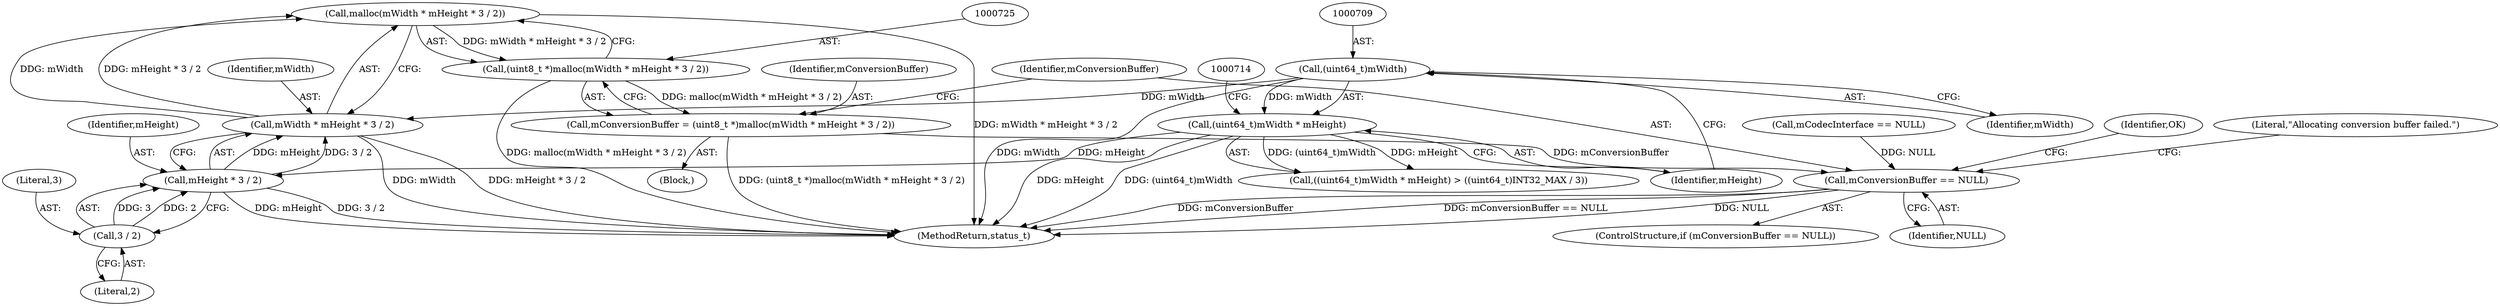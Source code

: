 digraph "0_Android_50270d98e26fa18b20ca88216c3526667b724ba7_0@API" {
"1000726" [label="(Call,malloc(mWidth * mHeight * 3 / 2))"];
"1000727" [label="(Call,mWidth * mHeight * 3 / 2)"];
"1000708" [label="(Call,(uint64_t)mWidth)"];
"1000729" [label="(Call,mHeight * 3 / 2)"];
"1000707" [label="(Call,(uint64_t)mWidth * mHeight)"];
"1000731" [label="(Call,3 / 2)"];
"1000724" [label="(Call,(uint8_t *)malloc(mWidth * mHeight * 3 / 2))"];
"1000722" [label="(Call,mConversionBuffer = (uint8_t *)malloc(mWidth * mHeight * 3 / 2))"];
"1000735" [label="(Call,mConversionBuffer == NULL)"];
"1000730" [label="(Identifier,mHeight)"];
"1000707" [label="(Call,(uint64_t)mWidth * mHeight)"];
"1000733" [label="(Literal,2)"];
"1000740" [label="(Literal,\"Allocating conversion buffer failed.\")"];
"1000745" [label="(MethodReturn,status_t)"];
"1000736" [label="(Identifier,mConversionBuffer)"];
"1000724" [label="(Call,(uint8_t *)malloc(mWidth * mHeight * 3 / 2))"];
"1000706" [label="(Call,((uint64_t)mWidth * mHeight) > ((uint64_t)INT32_MAX / 3))"];
"1000708" [label="(Call,(uint64_t)mWidth)"];
"1000734" [label="(ControlStructure,if (mConversionBuffer == NULL))"];
"1000711" [label="(Identifier,mHeight)"];
"1000723" [label="(Identifier,mConversionBuffer)"];
"1000728" [label="(Identifier,mWidth)"];
"1000727" [label="(Call,mWidth * mHeight * 3 / 2)"];
"1000731" [label="(Call,3 / 2)"];
"1000737" [label="(Identifier,NULL)"];
"1000726" [label="(Call,malloc(mWidth * mHeight * 3 / 2))"];
"1000735" [label="(Call,mConversionBuffer == NULL)"];
"1000722" [label="(Call,mConversionBuffer = (uint8_t *)malloc(mWidth * mHeight * 3 / 2))"];
"1000111" [label="(Call,mCodecInterface == NULL)"];
"1000710" [label="(Identifier,mWidth)"];
"1000729" [label="(Call,mHeight * 3 / 2)"];
"1000732" [label="(Literal,3)"];
"1000744" [label="(Identifier,OK)"];
"1000699" [label="(Block,)"];
"1000726" -> "1000724"  [label="AST: "];
"1000726" -> "1000727"  [label="CFG: "];
"1000727" -> "1000726"  [label="AST: "];
"1000724" -> "1000726"  [label="CFG: "];
"1000726" -> "1000745"  [label="DDG: mWidth * mHeight * 3 / 2"];
"1000726" -> "1000724"  [label="DDG: mWidth * mHeight * 3 / 2"];
"1000727" -> "1000726"  [label="DDG: mWidth"];
"1000727" -> "1000726"  [label="DDG: mHeight * 3 / 2"];
"1000727" -> "1000729"  [label="CFG: "];
"1000728" -> "1000727"  [label="AST: "];
"1000729" -> "1000727"  [label="AST: "];
"1000727" -> "1000745"  [label="DDG: mHeight * 3 / 2"];
"1000727" -> "1000745"  [label="DDG: mWidth"];
"1000708" -> "1000727"  [label="DDG: mWidth"];
"1000729" -> "1000727"  [label="DDG: mHeight"];
"1000729" -> "1000727"  [label="DDG: 3 / 2"];
"1000708" -> "1000707"  [label="AST: "];
"1000708" -> "1000710"  [label="CFG: "];
"1000709" -> "1000708"  [label="AST: "];
"1000710" -> "1000708"  [label="AST: "];
"1000711" -> "1000708"  [label="CFG: "];
"1000708" -> "1000745"  [label="DDG: mWidth"];
"1000708" -> "1000707"  [label="DDG: mWidth"];
"1000729" -> "1000731"  [label="CFG: "];
"1000730" -> "1000729"  [label="AST: "];
"1000731" -> "1000729"  [label="AST: "];
"1000729" -> "1000745"  [label="DDG: mHeight"];
"1000729" -> "1000745"  [label="DDG: 3 / 2"];
"1000707" -> "1000729"  [label="DDG: mHeight"];
"1000731" -> "1000729"  [label="DDG: 3"];
"1000731" -> "1000729"  [label="DDG: 2"];
"1000707" -> "1000706"  [label="AST: "];
"1000707" -> "1000711"  [label="CFG: "];
"1000711" -> "1000707"  [label="AST: "];
"1000714" -> "1000707"  [label="CFG: "];
"1000707" -> "1000745"  [label="DDG: mHeight"];
"1000707" -> "1000745"  [label="DDG: (uint64_t)mWidth"];
"1000707" -> "1000706"  [label="DDG: (uint64_t)mWidth"];
"1000707" -> "1000706"  [label="DDG: mHeight"];
"1000731" -> "1000733"  [label="CFG: "];
"1000732" -> "1000731"  [label="AST: "];
"1000733" -> "1000731"  [label="AST: "];
"1000724" -> "1000722"  [label="AST: "];
"1000725" -> "1000724"  [label="AST: "];
"1000722" -> "1000724"  [label="CFG: "];
"1000724" -> "1000745"  [label="DDG: malloc(mWidth * mHeight * 3 / 2)"];
"1000724" -> "1000722"  [label="DDG: malloc(mWidth * mHeight * 3 / 2)"];
"1000722" -> "1000699"  [label="AST: "];
"1000723" -> "1000722"  [label="AST: "];
"1000736" -> "1000722"  [label="CFG: "];
"1000722" -> "1000745"  [label="DDG: (uint8_t *)malloc(mWidth * mHeight * 3 / 2)"];
"1000722" -> "1000735"  [label="DDG: mConversionBuffer"];
"1000735" -> "1000734"  [label="AST: "];
"1000735" -> "1000737"  [label="CFG: "];
"1000736" -> "1000735"  [label="AST: "];
"1000737" -> "1000735"  [label="AST: "];
"1000740" -> "1000735"  [label="CFG: "];
"1000744" -> "1000735"  [label="CFG: "];
"1000735" -> "1000745"  [label="DDG: mConversionBuffer == NULL"];
"1000735" -> "1000745"  [label="DDG: NULL"];
"1000735" -> "1000745"  [label="DDG: mConversionBuffer"];
"1000111" -> "1000735"  [label="DDG: NULL"];
}
